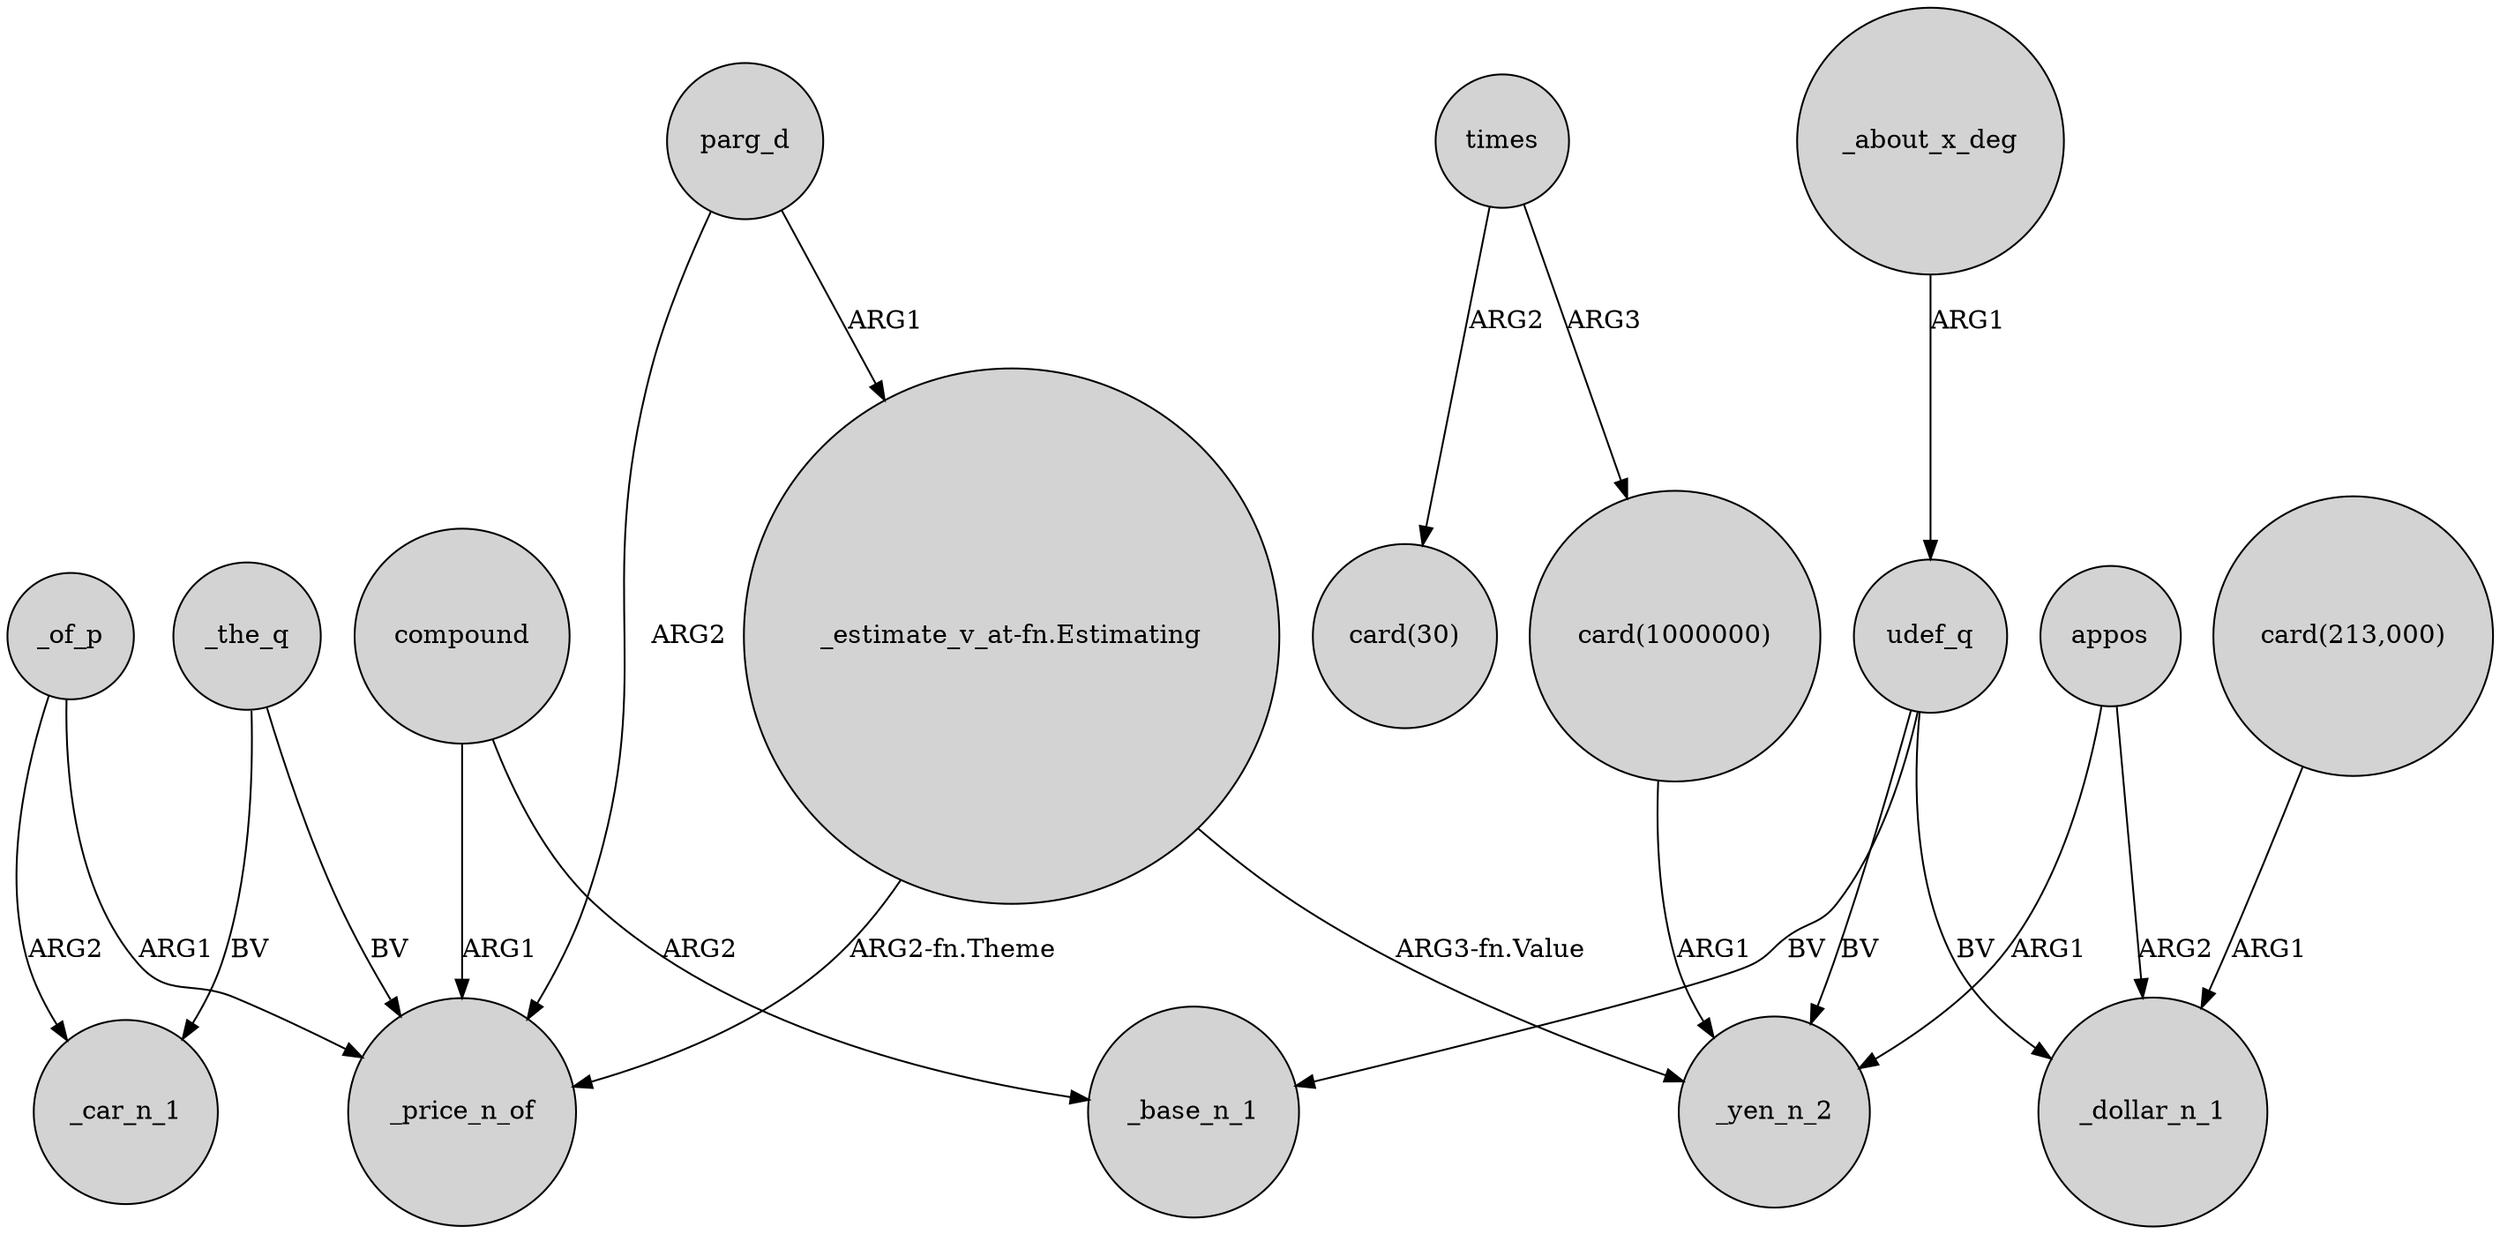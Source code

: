 digraph {
	node [shape=circle style=filled]
	appos -> _dollar_n_1 [label=ARG2]
	"card(1000000)" -> _yen_n_2 [label=ARG1]
	udef_q -> _yen_n_2 [label=BV]
	_of_p -> _price_n_of [label=ARG1]
	"_estimate_v_at-fn.Estimating" -> _yen_n_2 [label="ARG3-fn.Value"]
	_the_q -> _car_n_1 [label=BV]
	_the_q -> _price_n_of [label=BV]
	_about_x_deg -> udef_q [label=ARG1]
	udef_q -> _base_n_1 [label=BV]
	compound -> _base_n_1 [label=ARG2]
	appos -> _yen_n_2 [label=ARG1]
	"card(213,000)" -> _dollar_n_1 [label=ARG1]
	times -> "card(1000000)" [label=ARG3]
	times -> "card(30)" [label=ARG2]
	parg_d -> "_estimate_v_at-fn.Estimating" [label=ARG1]
	_of_p -> _car_n_1 [label=ARG2]
	parg_d -> _price_n_of [label=ARG2]
	compound -> _price_n_of [label=ARG1]
	"_estimate_v_at-fn.Estimating" -> _price_n_of [label="ARG2-fn.Theme"]
	udef_q -> _dollar_n_1 [label=BV]
}
